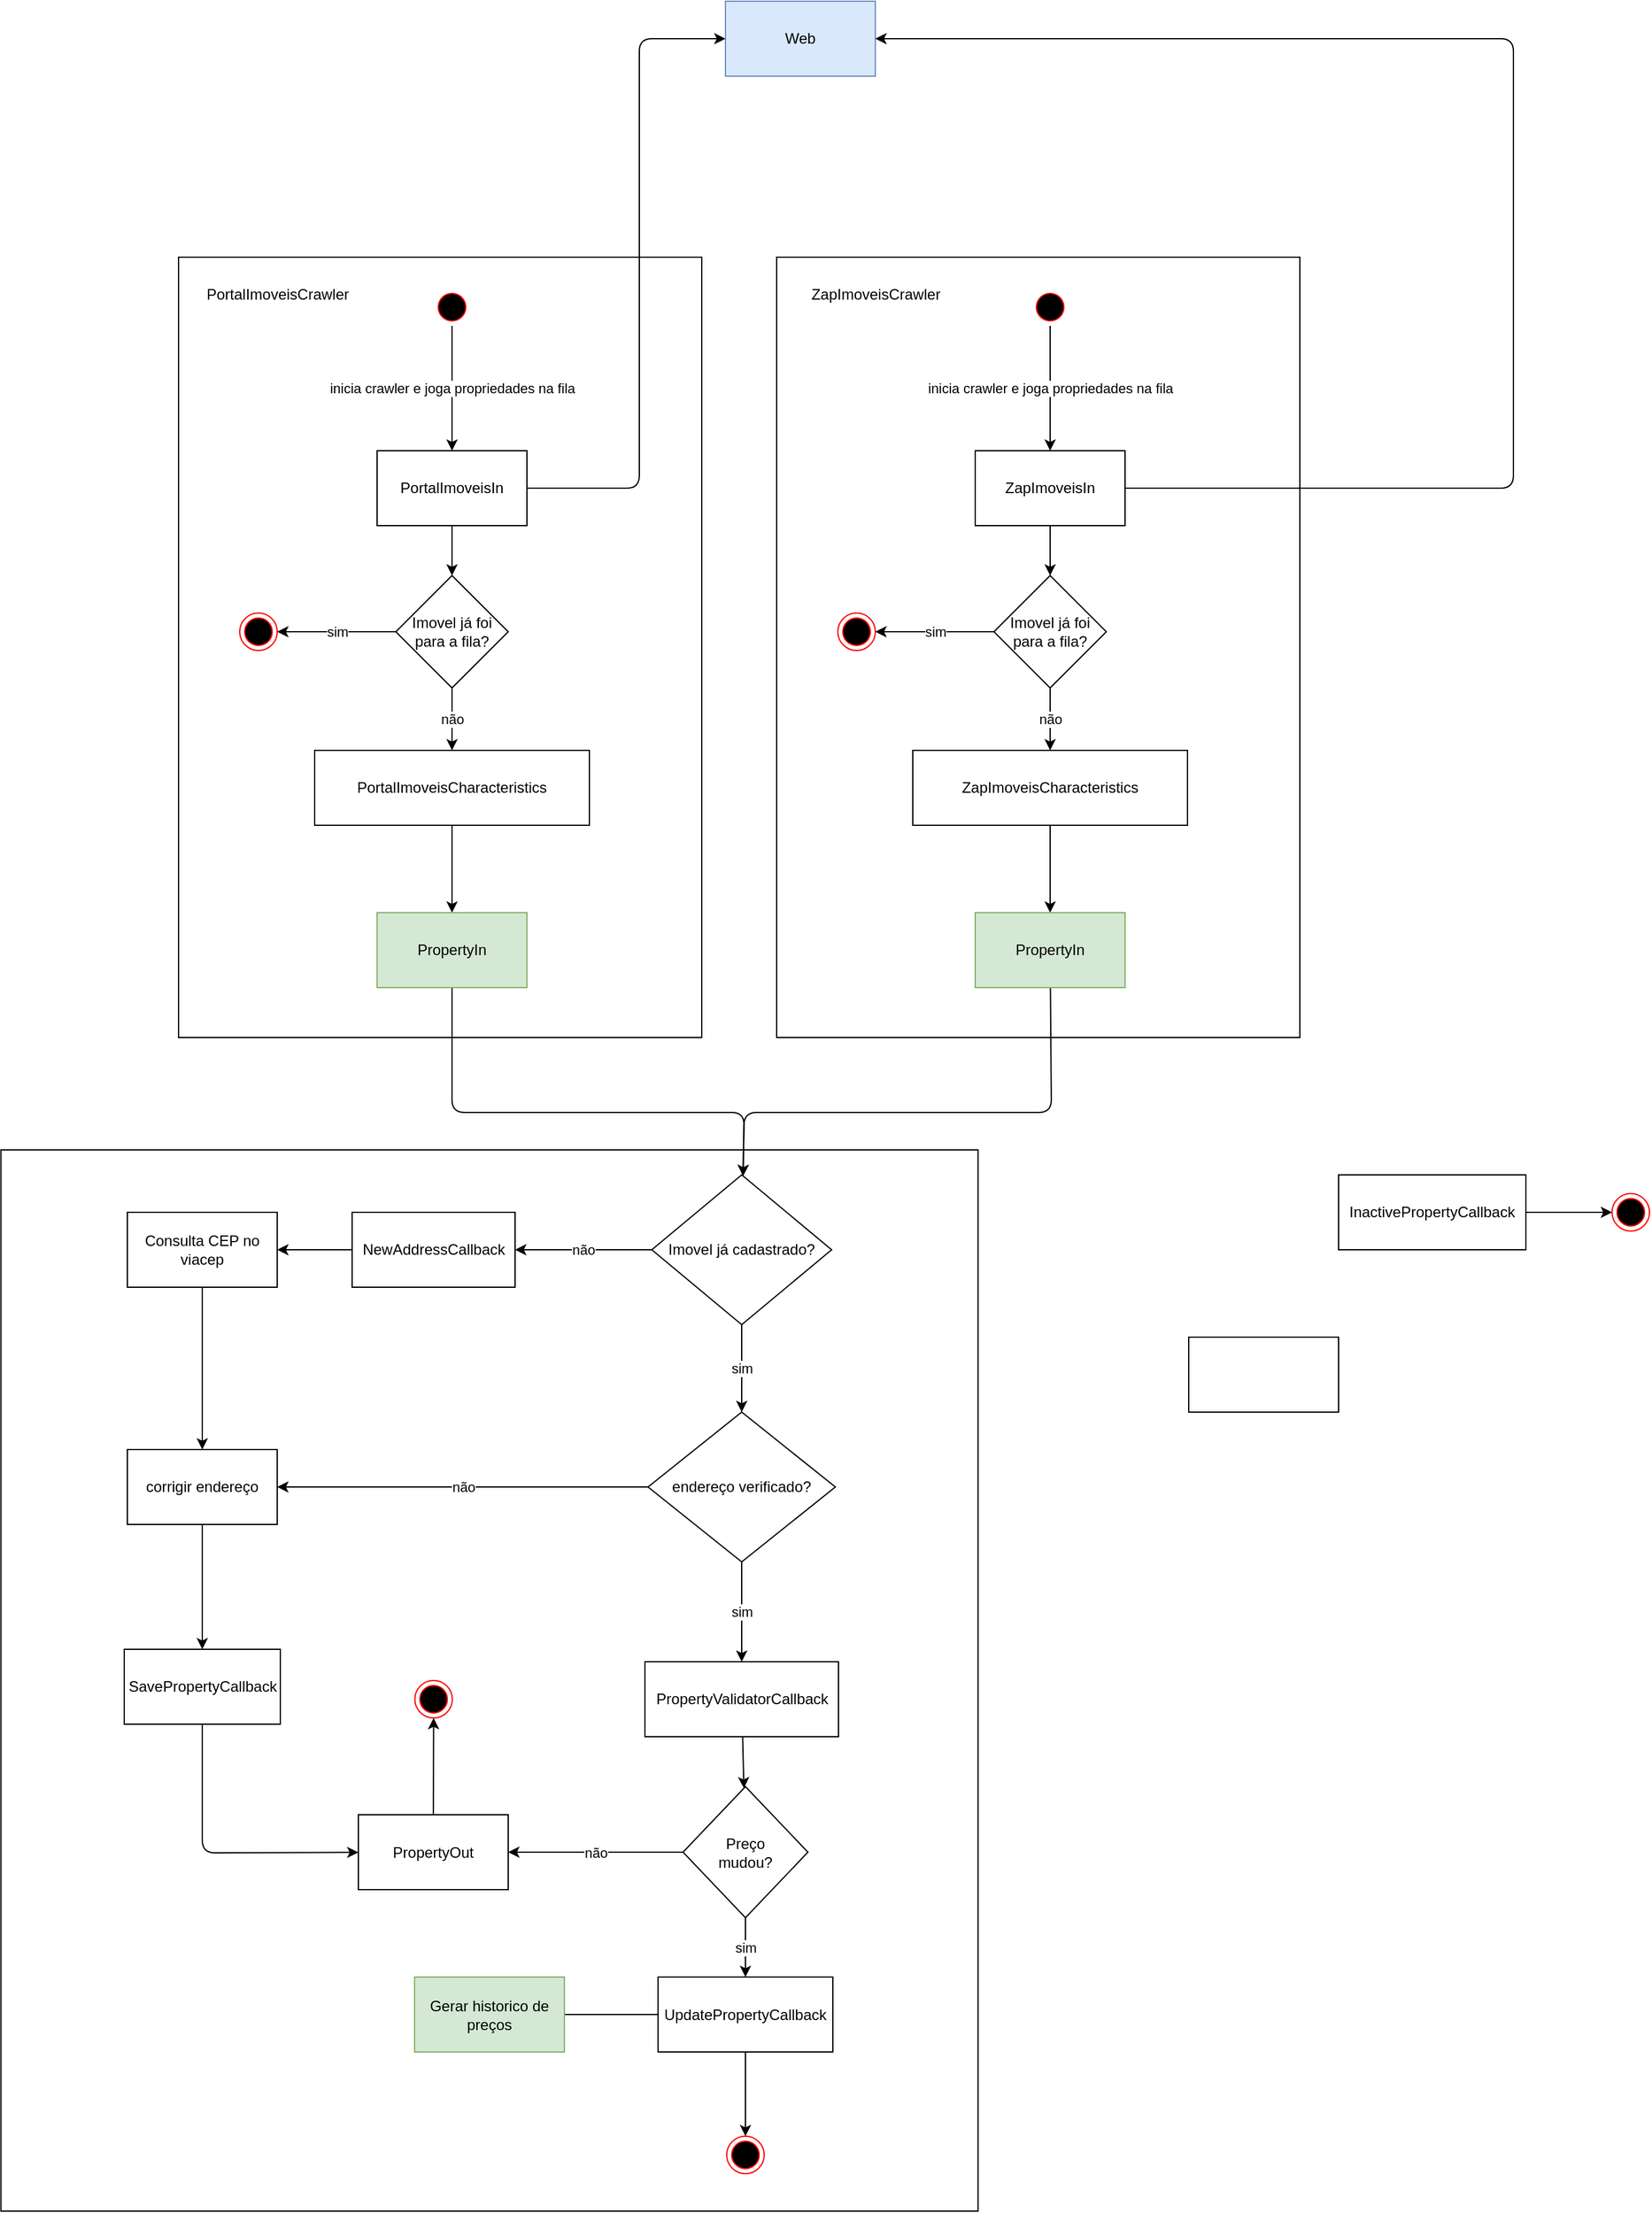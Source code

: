 <mxfile>
    <diagram id="8VDxxHIwSy34r8tE96H1" name="Page-1">
        <mxGraphModel dx="813" dy="3172" grid="1" gridSize="10" guides="1" tooltips="1" connect="1" arrows="1" fold="1" page="1" pageScale="1" pageWidth="827" pageHeight="1169" math="0" shadow="0">
            <root>
                <mxCell id="0"/>
                <mxCell id="1" parent="0"/>
                <mxCell id="156" value="" style="whiteSpace=wrap;html=1;" parent="1" vertex="1">
                    <mxGeometry x="978.75" y="570" width="782.5" height="850" as="geometry"/>
                </mxCell>
                <mxCell id="109" value="" style="whiteSpace=wrap;html=1;" parent="1" vertex="1">
                    <mxGeometry x="1121" y="-145" width="419" height="625" as="geometry"/>
                </mxCell>
                <mxCell id="2" value="Web" style="rounded=0;whiteSpace=wrap;html=1;fillColor=#dae8fc;strokeColor=#6c8ebf;" parent="1" vertex="1">
                    <mxGeometry x="1559" y="-350" width="120" height="60" as="geometry"/>
                </mxCell>
                <mxCell id="155" style="edgeStyle=none;html=1;" parent="1" source="10" target="151" edge="1">
                    <mxGeometry relative="1" as="geometry">
                        <Array as="points">
                            <mxPoint x="1140" y="1133"/>
                        </Array>
                    </mxGeometry>
                </mxCell>
                <mxCell id="10" value="SavePropertyCallback" style="whiteSpace=wrap;html=1;" parent="1" vertex="1">
                    <mxGeometry x="1077.5" y="970" width="125" height="60" as="geometry"/>
                </mxCell>
                <mxCell id="85" style="edgeStyle=none;html=1;" parent="1" source="27" target="31" edge="1">
                    <mxGeometry relative="1" as="geometry"/>
                </mxCell>
                <mxCell id="27" value="InactivePropertyCallback" style="whiteSpace=wrap;html=1;" parent="1" vertex="1">
                    <mxGeometry x="2050" y="590" width="150" height="60" as="geometry"/>
                </mxCell>
                <mxCell id="31" value="" style="ellipse;html=1;shape=endState;fillColor=#000000;strokeColor=#ff0000;" parent="1" vertex="1">
                    <mxGeometry x="2269" y="605" width="30" height="30" as="geometry"/>
                </mxCell>
                <mxCell id="150" style="edgeStyle=none;html=1;" parent="1" source="38" target="44" edge="1">
                    <mxGeometry relative="1" as="geometry"/>
                </mxCell>
                <mxCell id="38" value="PropertyValidatorCallback" style="whiteSpace=wrap;html=1;" parent="1" vertex="1">
                    <mxGeometry x="1494.5" y="980" width="155" height="60" as="geometry"/>
                </mxCell>
                <mxCell id="47" value="não" style="edgeStyle=none;html=1;startArrow=none;startFill=0;endArrow=classic;endFill=1;" parent="1" source="44" target="151" edge="1">
                    <mxGeometry relative="1" as="geometry">
                        <mxPoint x="1445" y="1132.5" as="targetPoint"/>
                    </mxGeometry>
                </mxCell>
                <mxCell id="50" value="sim" style="edgeStyle=none;html=1;startArrow=none;startFill=0;endArrow=classic;endFill=1;" parent="1" source="44" target="49" edge="1">
                    <mxGeometry relative="1" as="geometry"/>
                </mxCell>
                <mxCell id="44" value="Preço&lt;br&gt;mudou?" style="rhombus;whiteSpace=wrap;html=1;" parent="1" vertex="1">
                    <mxGeometry x="1525" y="1080" width="100" height="105" as="geometry"/>
                </mxCell>
                <mxCell id="56" style="edgeStyle=none;html=1;startArrow=none;startFill=0;endArrow=none;endFill=0;" parent="1" source="49" target="54" edge="1">
                    <mxGeometry relative="1" as="geometry"/>
                </mxCell>
                <mxCell id="58" style="edgeStyle=none;html=1;startArrow=none;startFill=0;endArrow=classic;endFill=1;" parent="1" source="49" target="57" edge="1">
                    <mxGeometry relative="1" as="geometry"/>
                </mxCell>
                <mxCell id="49" value="UpdatePropertyCallback" style="whiteSpace=wrap;html=1;" parent="1" vertex="1">
                    <mxGeometry x="1505" y="1232.5" width="140" height="60" as="geometry"/>
                </mxCell>
                <mxCell id="54" value="Gerar historico de preços" style="whiteSpace=wrap;html=1;fillColor=#d5e8d4;strokeColor=#82b366;" parent="1" vertex="1">
                    <mxGeometry x="1310" y="1232.5" width="120" height="60" as="geometry"/>
                </mxCell>
                <mxCell id="57" value="" style="ellipse;html=1;shape=endState;fillColor=#000000;strokeColor=#ff0000;" parent="1" vertex="1">
                    <mxGeometry x="1560" y="1360" width="30" height="30" as="geometry"/>
                </mxCell>
                <mxCell id="74" value="" style="ellipse;html=1;shape=endState;fillColor=#000000;strokeColor=#ff0000;" parent="1" vertex="1">
                    <mxGeometry x="1170" y="140" width="30" height="30" as="geometry"/>
                </mxCell>
                <mxCell id="142" style="edgeStyle=none;html=1;" parent="1" source="92" target="140" edge="1">
                    <mxGeometry relative="1" as="geometry"/>
                </mxCell>
                <mxCell id="92" value="Consulta CEP no viacep" style="whiteSpace=wrap;html=1;" parent="1" vertex="1">
                    <mxGeometry x="1080" y="620" width="120" height="60" as="geometry"/>
                </mxCell>
                <mxCell id="106" style="edgeStyle=none;html=1;" parent="1" source="100" target="105" edge="1">
                    <mxGeometry relative="1" as="geometry"/>
                </mxCell>
                <mxCell id="129" style="edgeStyle=none;html=1;" parent="1" source="100" target="2" edge="1">
                    <mxGeometry relative="1" as="geometry">
                        <Array as="points">
                            <mxPoint x="1490" y="40"/>
                            <mxPoint x="1490" y="-320"/>
                        </Array>
                    </mxGeometry>
                </mxCell>
                <mxCell id="100" value="PortalImoveisIn" style="whiteSpace=wrap;html=1;" parent="1" vertex="1">
                    <mxGeometry x="1280" y="10" width="120" height="60" as="geometry"/>
                </mxCell>
                <mxCell id="102" value="inicia crawler e joga propriedades na fila" style="edgeStyle=none;html=1;" parent="1" source="101" target="100" edge="1">
                    <mxGeometry relative="1" as="geometry"/>
                </mxCell>
                <mxCell id="101" value="" style="ellipse;html=1;shape=startState;fillColor=#000000;strokeColor=#ff0000;" parent="1" vertex="1">
                    <mxGeometry x="1325" y="-120" width="30" height="30" as="geometry"/>
                </mxCell>
                <mxCell id="113" style="edgeStyle=none;html=1;" parent="1" source="103" target="111" edge="1">
                    <mxGeometry relative="1" as="geometry"/>
                </mxCell>
                <mxCell id="103" value="PortalImoveisCharacteristics" style="whiteSpace=wrap;html=1;" parent="1" vertex="1">
                    <mxGeometry x="1230" y="250" width="220" height="60" as="geometry"/>
                </mxCell>
                <mxCell id="107" value="não" style="edgeStyle=none;html=1;" parent="1" source="105" target="103" edge="1">
                    <mxGeometry relative="1" as="geometry"/>
                </mxCell>
                <mxCell id="108" value="sim" style="edgeStyle=none;html=1;" parent="1" source="105" target="74" edge="1">
                    <mxGeometry relative="1" as="geometry"/>
                </mxCell>
                <mxCell id="105" value="Imovel já foi para a fila?" style="rhombus;whiteSpace=wrap;html=1;" parent="1" vertex="1">
                    <mxGeometry x="1295" y="110" width="90" height="90" as="geometry"/>
                </mxCell>
                <mxCell id="110" value="PortalImoveisCrawler" style="text;html=1;align=center;verticalAlign=middle;resizable=0;points=[];autosize=1;strokeColor=none;fillColor=none;" parent="1" vertex="1">
                    <mxGeometry x="1130" y="-130" width="140" height="30" as="geometry"/>
                </mxCell>
                <mxCell id="131" style="edgeStyle=none;html=1;" parent="1" source="111" target="130" edge="1">
                    <mxGeometry relative="1" as="geometry">
                        <Array as="points">
                            <mxPoint x="1340" y="540"/>
                            <mxPoint x="1574" y="540"/>
                        </Array>
                    </mxGeometry>
                </mxCell>
                <mxCell id="111" value="PropertyIn" style="whiteSpace=wrap;html=1;fillColor=#d5e8d4;strokeColor=#82b366;" parent="1" vertex="1">
                    <mxGeometry x="1280" y="380" width="120" height="60" as="geometry"/>
                </mxCell>
                <mxCell id="114" value="" style="whiteSpace=wrap;html=1;" parent="1" vertex="1">
                    <mxGeometry x="1600" y="-145" width="419" height="625" as="geometry"/>
                </mxCell>
                <mxCell id="115" value="" style="ellipse;html=1;shape=endState;fillColor=#000000;strokeColor=#ff0000;" parent="1" vertex="1">
                    <mxGeometry x="1649" y="140" width="30" height="30" as="geometry"/>
                </mxCell>
                <mxCell id="116" style="edgeStyle=none;html=1;" parent="1" source="117" target="124" edge="1">
                    <mxGeometry relative="1" as="geometry"/>
                </mxCell>
                <mxCell id="128" style="edgeStyle=none;html=1;" parent="1" source="117" target="2" edge="1">
                    <mxGeometry relative="1" as="geometry">
                        <Array as="points">
                            <mxPoint x="2190" y="40"/>
                            <mxPoint x="2190" y="-320"/>
                        </Array>
                    </mxGeometry>
                </mxCell>
                <mxCell id="117" value="ZapImoveisIn" style="whiteSpace=wrap;html=1;" parent="1" vertex="1">
                    <mxGeometry x="1759" y="10" width="120" height="60" as="geometry"/>
                </mxCell>
                <mxCell id="118" value="inicia crawler e joga propriedades na fila" style="edgeStyle=none;html=1;" parent="1" source="119" target="117" edge="1">
                    <mxGeometry relative="1" as="geometry"/>
                </mxCell>
                <mxCell id="119" value="" style="ellipse;html=1;shape=startState;fillColor=#000000;strokeColor=#ff0000;" parent="1" vertex="1">
                    <mxGeometry x="1804" y="-120" width="30" height="30" as="geometry"/>
                </mxCell>
                <mxCell id="120" style="edgeStyle=none;html=1;" parent="1" source="121" target="126" edge="1">
                    <mxGeometry relative="1" as="geometry"/>
                </mxCell>
                <mxCell id="121" value="ZapImoveisCharacteristics" style="whiteSpace=wrap;html=1;" parent="1" vertex="1">
                    <mxGeometry x="1709" y="250" width="220" height="60" as="geometry"/>
                </mxCell>
                <mxCell id="122" value="não" style="edgeStyle=none;html=1;" parent="1" source="124" target="121" edge="1">
                    <mxGeometry relative="1" as="geometry"/>
                </mxCell>
                <mxCell id="123" value="sim" style="edgeStyle=none;html=1;" parent="1" source="124" target="115" edge="1">
                    <mxGeometry relative="1" as="geometry"/>
                </mxCell>
                <mxCell id="124" value="Imovel já foi para a fila?" style="rhombus;whiteSpace=wrap;html=1;" parent="1" vertex="1">
                    <mxGeometry x="1774" y="110" width="90" height="90" as="geometry"/>
                </mxCell>
                <mxCell id="125" value="ZapImoveisCrawler" style="text;html=1;align=center;verticalAlign=middle;resizable=0;points=[];autosize=1;strokeColor=none;fillColor=none;" parent="1" vertex="1">
                    <mxGeometry x="1614" y="-130" width="130" height="30" as="geometry"/>
                </mxCell>
                <mxCell id="132" style="edgeStyle=none;html=1;" parent="1" source="126" target="130" edge="1">
                    <mxGeometry relative="1" as="geometry">
                        <Array as="points">
                            <mxPoint x="1820" y="540"/>
                            <mxPoint x="1574" y="540"/>
                        </Array>
                    </mxGeometry>
                </mxCell>
                <mxCell id="126" value="PropertyIn" style="whiteSpace=wrap;html=1;fillColor=#d5e8d4;strokeColor=#82b366;" parent="1" vertex="1">
                    <mxGeometry x="1759" y="380" width="120" height="60" as="geometry"/>
                </mxCell>
                <mxCell id="135" value="não" style="edgeStyle=none;html=1;" parent="1" source="130" target="134" edge="1">
                    <mxGeometry relative="1" as="geometry"/>
                </mxCell>
                <mxCell id="145" value="sim" style="edgeStyle=none;html=1;" parent="1" source="130" target="144" edge="1">
                    <mxGeometry relative="1" as="geometry"/>
                </mxCell>
                <mxCell id="130" value="Imovel já cadastrado?" style="rhombus;whiteSpace=wrap;html=1;" parent="1" vertex="1">
                    <mxGeometry x="1500" y="590" width="144" height="120" as="geometry"/>
                </mxCell>
                <mxCell id="139" style="edgeStyle=none;html=1;" parent="1" source="134" target="92" edge="1">
                    <mxGeometry relative="1" as="geometry"/>
                </mxCell>
                <mxCell id="134" value="NewAddressCallback" style="whiteSpace=wrap;html=1;" parent="1" vertex="1">
                    <mxGeometry x="1260" y="620" width="130.5" height="60" as="geometry"/>
                </mxCell>
                <mxCell id="154" style="edgeStyle=none;html=1;" parent="1" source="140" target="10" edge="1">
                    <mxGeometry relative="1" as="geometry"/>
                </mxCell>
                <mxCell id="140" value="corrigir endereço" style="whiteSpace=wrap;html=1;" parent="1" vertex="1">
                    <mxGeometry x="1080" y="810" width="120" height="60" as="geometry"/>
                </mxCell>
                <mxCell id="147" value="não" style="edgeStyle=none;html=1;" parent="1" source="144" target="140" edge="1">
                    <mxGeometry relative="1" as="geometry"/>
                </mxCell>
                <mxCell id="148" value="sim" style="edgeStyle=none;html=1;" parent="1" source="144" target="38" edge="1">
                    <mxGeometry relative="1" as="geometry"/>
                </mxCell>
                <mxCell id="144" value="endereço verificado?" style="rhombus;whiteSpace=wrap;html=1;" parent="1" vertex="1">
                    <mxGeometry x="1497" y="780" width="150" height="120" as="geometry"/>
                </mxCell>
                <mxCell id="153" style="edgeStyle=none;html=1;" parent="1" source="151" target="152" edge="1">
                    <mxGeometry relative="1" as="geometry"/>
                </mxCell>
                <mxCell id="151" value="PropertyOut" style="whiteSpace=wrap;html=1;" parent="1" vertex="1">
                    <mxGeometry x="1265" y="1102.5" width="120" height="60" as="geometry"/>
                </mxCell>
                <mxCell id="152" value="" style="ellipse;html=1;shape=endState;fillColor=#000000;strokeColor=#ff0000;" parent="1" vertex="1">
                    <mxGeometry x="1310.25" y="995" width="30" height="30" as="geometry"/>
                </mxCell>
                <mxCell id="158" value="" style="whiteSpace=wrap;html=1;" parent="1" vertex="1">
                    <mxGeometry x="1930" y="720" width="120" height="60" as="geometry"/>
                </mxCell>
            </root>
        </mxGraphModel>
    </diagram>
</mxfile>